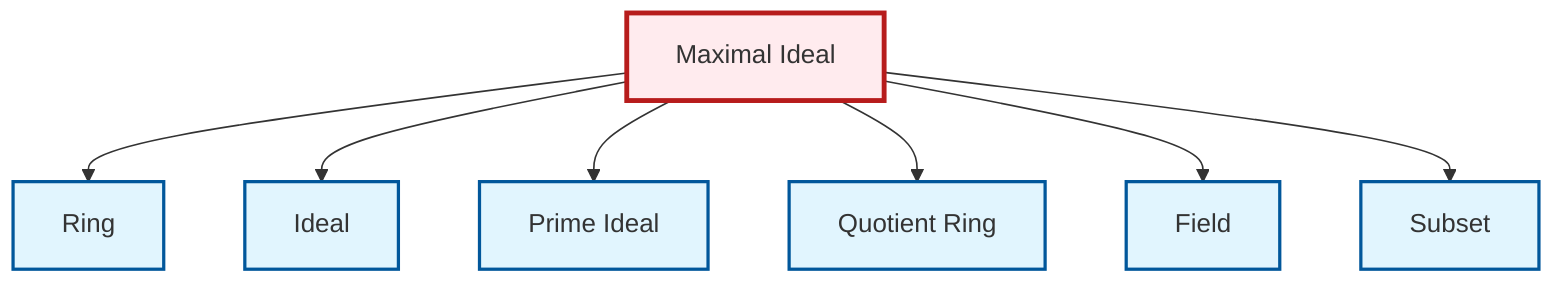 graph TD
    classDef definition fill:#e1f5fe,stroke:#01579b,stroke-width:2px
    classDef theorem fill:#f3e5f5,stroke:#4a148c,stroke-width:2px
    classDef axiom fill:#fff3e0,stroke:#e65100,stroke-width:2px
    classDef example fill:#e8f5e9,stroke:#1b5e20,stroke-width:2px
    classDef current fill:#ffebee,stroke:#b71c1c,stroke-width:3px
    def-subset["Subset"]:::definition
    def-maximal-ideal["Maximal Ideal"]:::definition
    def-ideal["Ideal"]:::definition
    def-prime-ideal["Prime Ideal"]:::definition
    def-quotient-ring["Quotient Ring"]:::definition
    def-field["Field"]:::definition
    def-ring["Ring"]:::definition
    def-maximal-ideal --> def-ring
    def-maximal-ideal --> def-ideal
    def-maximal-ideal --> def-prime-ideal
    def-maximal-ideal --> def-quotient-ring
    def-maximal-ideal --> def-field
    def-maximal-ideal --> def-subset
    class def-maximal-ideal current